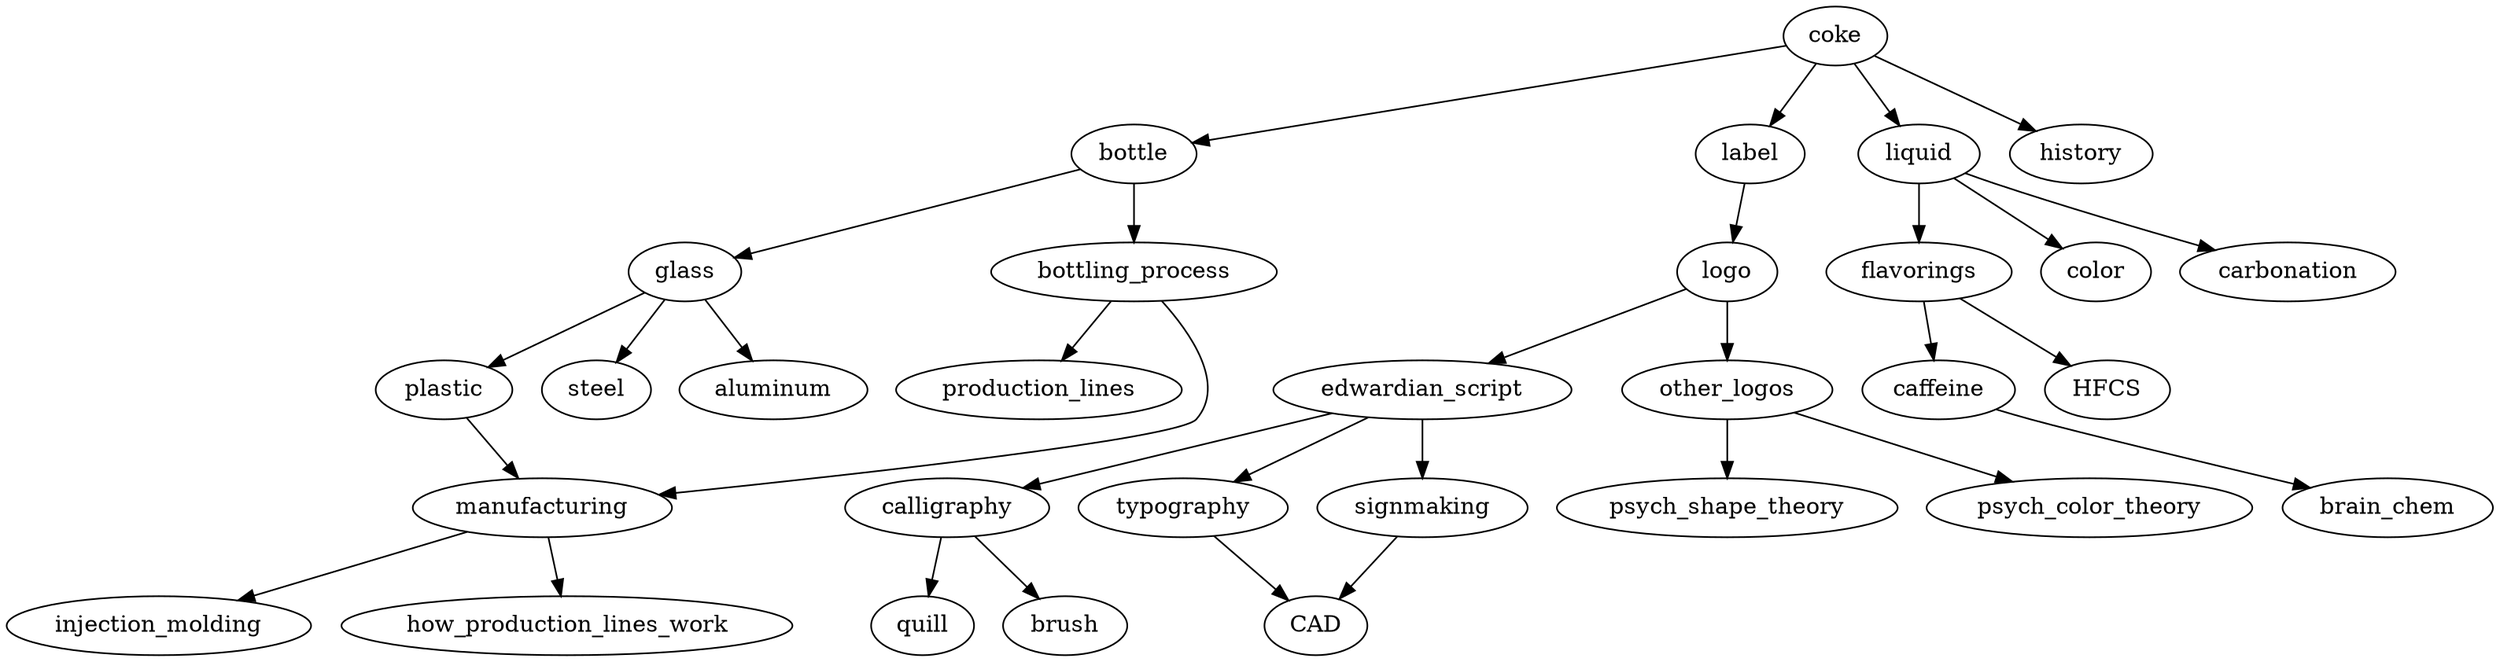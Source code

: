 digraph coke {
    coke -> bottle
    coke -> label
    coke -> liquid
    coke -> history
    
    bottle -> glass
    bottle -> bottling_process

    bottling_process -> production_lines
    bottling_process -> manufacturing

    glass -> plastic
    glass -> steel
    glass -> aluminum

    plastic -> manufacturing -> injection_molding

    manufacturing -> how_production_lines_work

    label -> logo

    logo -> edwardian_script
    logo -> other_logos

    edwardian_script -> calligraphy
    edwardian_script -> typography
    edwardian_script -> signmaking

    signmaking -> CAD

    typography -> CAD

    calligraphy -> quill
    calligraphy -> brush

    other_logos -> psych_shape_theory
    other_logos -> psych_color_theory

    liquid -> flavorings
    liquid -> color
    liquid -> carbonation

    flavorings -> caffeine
    flavorings -> HFCS

    caffeine -> brain_chem
}
